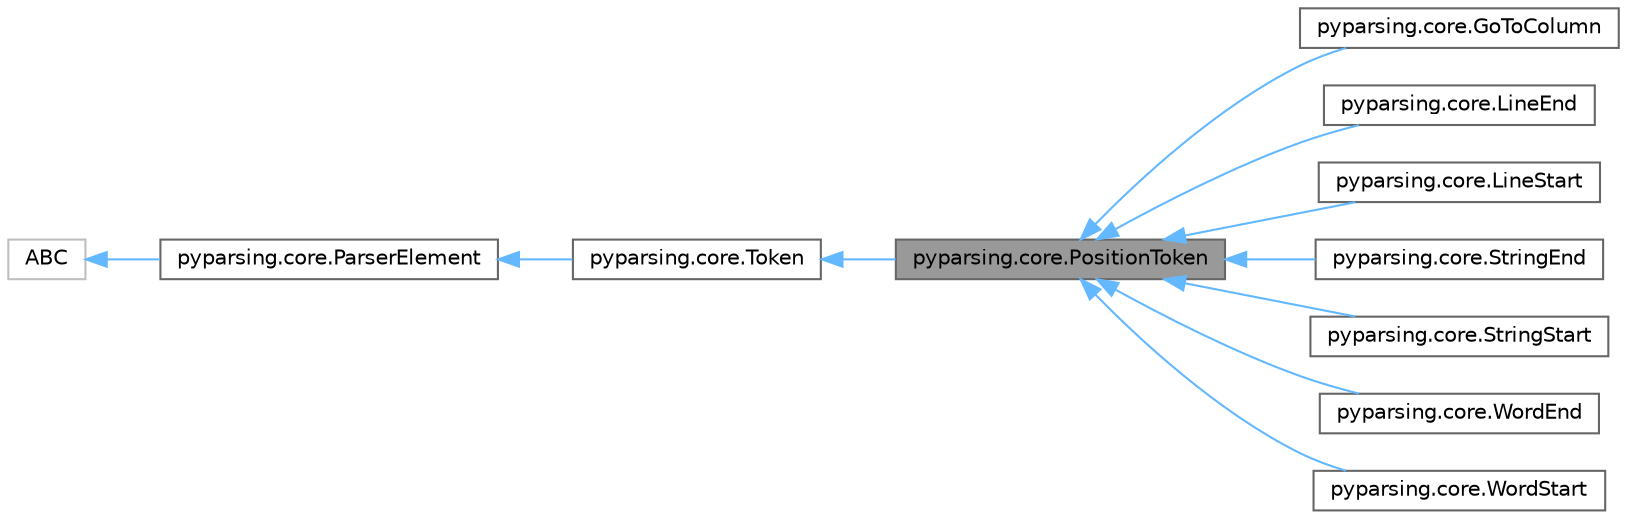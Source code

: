 digraph "pyparsing.core.PositionToken"
{
 // LATEX_PDF_SIZE
  bgcolor="transparent";
  edge [fontname=Helvetica,fontsize=10,labelfontname=Helvetica,labelfontsize=10];
  node [fontname=Helvetica,fontsize=10,shape=box,height=0.2,width=0.4];
  rankdir="LR";
  Node1 [id="Node000001",label="pyparsing.core.PositionToken",height=0.2,width=0.4,color="gray40", fillcolor="grey60", style="filled", fontcolor="black",tooltip=" "];
  Node2 -> Node1 [id="edge1_Node000001_Node000002",dir="back",color="steelblue1",style="solid",tooltip=" "];
  Node2 [id="Node000002",label="pyparsing.core.Token",height=0.2,width=0.4,color="gray40", fillcolor="white", style="filled",URL="$d7/d0a/classpyparsing_1_1core_1_1Token.html",tooltip=" "];
  Node3 -> Node2 [id="edge2_Node000002_Node000003",dir="back",color="steelblue1",style="solid",tooltip=" "];
  Node3 [id="Node000003",label="pyparsing.core.ParserElement",height=0.2,width=0.4,color="gray40", fillcolor="white", style="filled",URL="$d9/d94/classpyparsing_1_1core_1_1ParserElement.html",tooltip=" "];
  Node4 -> Node3 [id="edge3_Node000003_Node000004",dir="back",color="steelblue1",style="solid",tooltip=" "];
  Node4 [id="Node000004",label="ABC",height=0.2,width=0.4,color="grey75", fillcolor="white", style="filled",URL="$dd/d9b/classABC.html",tooltip=" "];
  Node1 -> Node5 [id="edge4_Node000001_Node000005",dir="back",color="steelblue1",style="solid",tooltip=" "];
  Node5 [id="Node000005",label="pyparsing.core.GoToColumn",height=0.2,width=0.4,color="gray40", fillcolor="white", style="filled",URL="$d7/d0b/classpyparsing_1_1core_1_1GoToColumn.html",tooltip=" "];
  Node1 -> Node6 [id="edge5_Node000001_Node000006",dir="back",color="steelblue1",style="solid",tooltip=" "];
  Node6 [id="Node000006",label="pyparsing.core.LineEnd",height=0.2,width=0.4,color="gray40", fillcolor="white", style="filled",URL="$d5/d2a/classpyparsing_1_1core_1_1LineEnd.html",tooltip=" "];
  Node1 -> Node7 [id="edge6_Node000001_Node000007",dir="back",color="steelblue1",style="solid",tooltip=" "];
  Node7 [id="Node000007",label="pyparsing.core.LineStart",height=0.2,width=0.4,color="gray40", fillcolor="white", style="filled",URL="$d9/dd9/classpyparsing_1_1core_1_1LineStart.html",tooltip=" "];
  Node1 -> Node8 [id="edge7_Node000001_Node000008",dir="back",color="steelblue1",style="solid",tooltip=" "];
  Node8 [id="Node000008",label="pyparsing.core.StringEnd",height=0.2,width=0.4,color="gray40", fillcolor="white", style="filled",URL="$dd/dcc/classpyparsing_1_1core_1_1StringEnd.html",tooltip=" "];
  Node1 -> Node9 [id="edge8_Node000001_Node000009",dir="back",color="steelblue1",style="solid",tooltip=" "];
  Node9 [id="Node000009",label="pyparsing.core.StringStart",height=0.2,width=0.4,color="gray40", fillcolor="white", style="filled",URL="$d2/d8e/classpyparsing_1_1core_1_1StringStart.html",tooltip=" "];
  Node1 -> Node10 [id="edge9_Node000001_Node000010",dir="back",color="steelblue1",style="solid",tooltip=" "];
  Node10 [id="Node000010",label="pyparsing.core.WordEnd",height=0.2,width=0.4,color="gray40", fillcolor="white", style="filled",URL="$d6/d83/classpyparsing_1_1core_1_1WordEnd.html",tooltip=" "];
  Node1 -> Node11 [id="edge10_Node000001_Node000011",dir="back",color="steelblue1",style="solid",tooltip=" "];
  Node11 [id="Node000011",label="pyparsing.core.WordStart",height=0.2,width=0.4,color="gray40", fillcolor="white", style="filled",URL="$dd/d7f/classpyparsing_1_1core_1_1WordStart.html",tooltip=" "];
}
